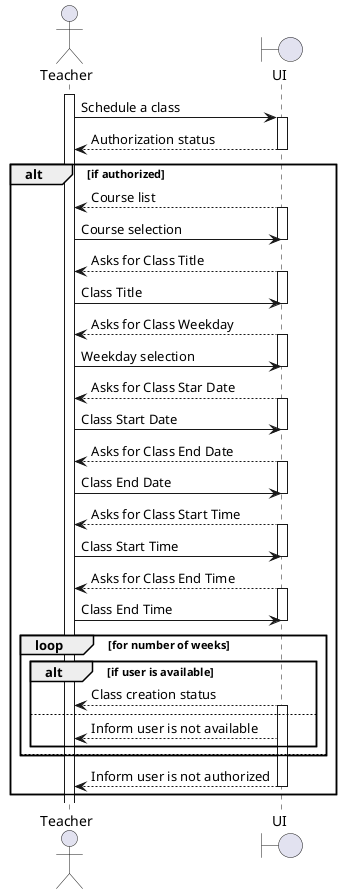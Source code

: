 @startuml
actor Teacher as Actor
boundary UI

activate Actor

Actor -> UI: Schedule a class
activate UI
UI --> Actor: Authorization status
deactivate UI
alt if authorized
    UI --> Actor: Course list
    activate UI
    Actor -> UI: Course selection
    deactivate UI
    UI --> Actor: Asks for Class Title
    activate UI
    Actor -> UI: Class Title
    deactivate UI
    UI --> Actor: Asks for Class Weekday
    activate UI
    Actor -> UI: Weekday selection
    deactivate UI

    UI --> Actor: Asks for Class Star Date
    activate UI

    Actor -> UI: Class Start Date
    deactivate UI
    UI --> Actor: Asks for Class End Date
    activate UI
    Actor -> UI: Class End Date
    deactivate UI
    UI --> Actor: Asks for Class Start Time
    activate UI
    Actor -> UI: Class Start Time
    deactivate UI
    UI --> Actor: Asks for Class End Time
    activate UI
    Actor -> UI: Class End Time
    deactivate UI
    loop for number of weeks
    alt if user is available

        UI --> Actor: Class creation status
        activate UI
    else
        UI --> Actor: Inform user is not available
    end
else
end
    UI --> Actor: Inform user is not authorized
    deactivate UI
end

@enduml
